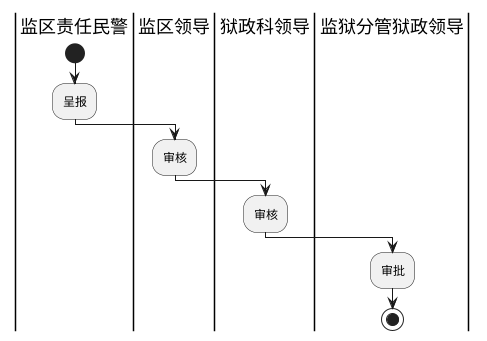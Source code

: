 基本泳道图

```plantuml

@startuml
|监区责任民警|
start
:呈报;
|监区领导|
:审核;
|狱政科领导|
:审核;
|监狱分管狱政领导|
:审批;
stop
@enduml

```